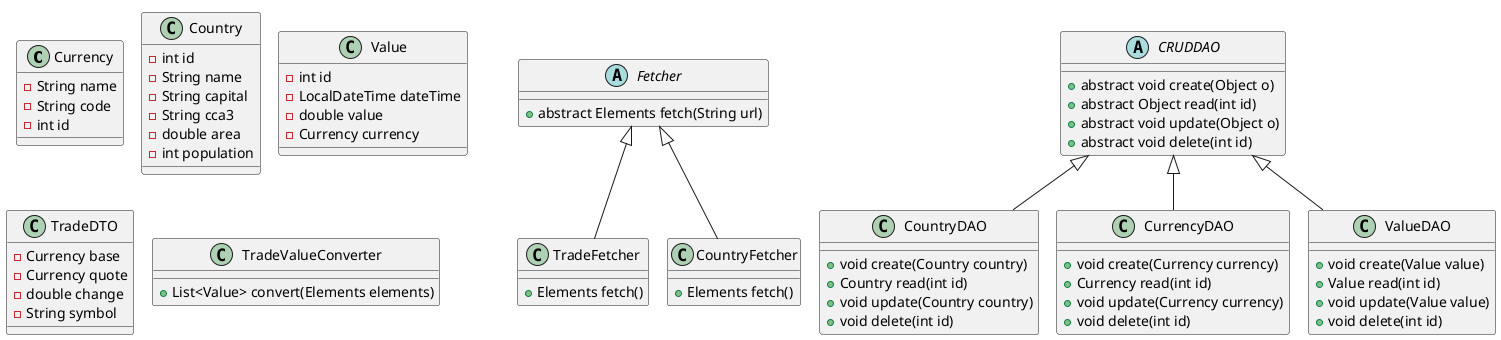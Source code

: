 @startuml
'https://plantuml.com/class-diagram
!pragma layout smetana


class Currency {
    -String name
    -String code
    -int id
}

class Country {
    -int id
    -String name
    -String capital
    -String cca3
    -double area
    -int population
}

class Value {
    -int id
    -LocalDateTime dateTime
    -double value
    -Currency currency
}

class TradeDTO {
    -Currency base
    -Currency quote
    -double change
    -String symbol
}

abstract class Fetcher {
    +abstract Elements fetch(String url)
}

class TradeFetcher extends Fetcher {

    +Elements fetch()
}

class CountryFetcher extends Fetcher {

    +Elements fetch()
}

abstract class CRUDDAO {
    +abstract void create(Object o)
    +abstract Object read(int id)
    +abstract void update(Object o)
    +abstract void delete(int id)
}

class CountryDAO extends CRUDDAO{
    +void create(Country country)
    +Country read(int id)
    +void update(Country country)
    +void delete(int id)
}

class CurrencyDAO extends CRUDDAO{
    +void create(Currency currency)
    +Currency read(int id)
    +void update(Currency currency)
    +void delete(int id)
}

class ValueDAO extends CRUDDAO{
    +void create(Value value)
    +Value read(int id)
    +void update(Value value)
    +void delete(int id)
}

class TradeValueConverter {
    +List<Value> convert(Elements elements)
}





@enduml

